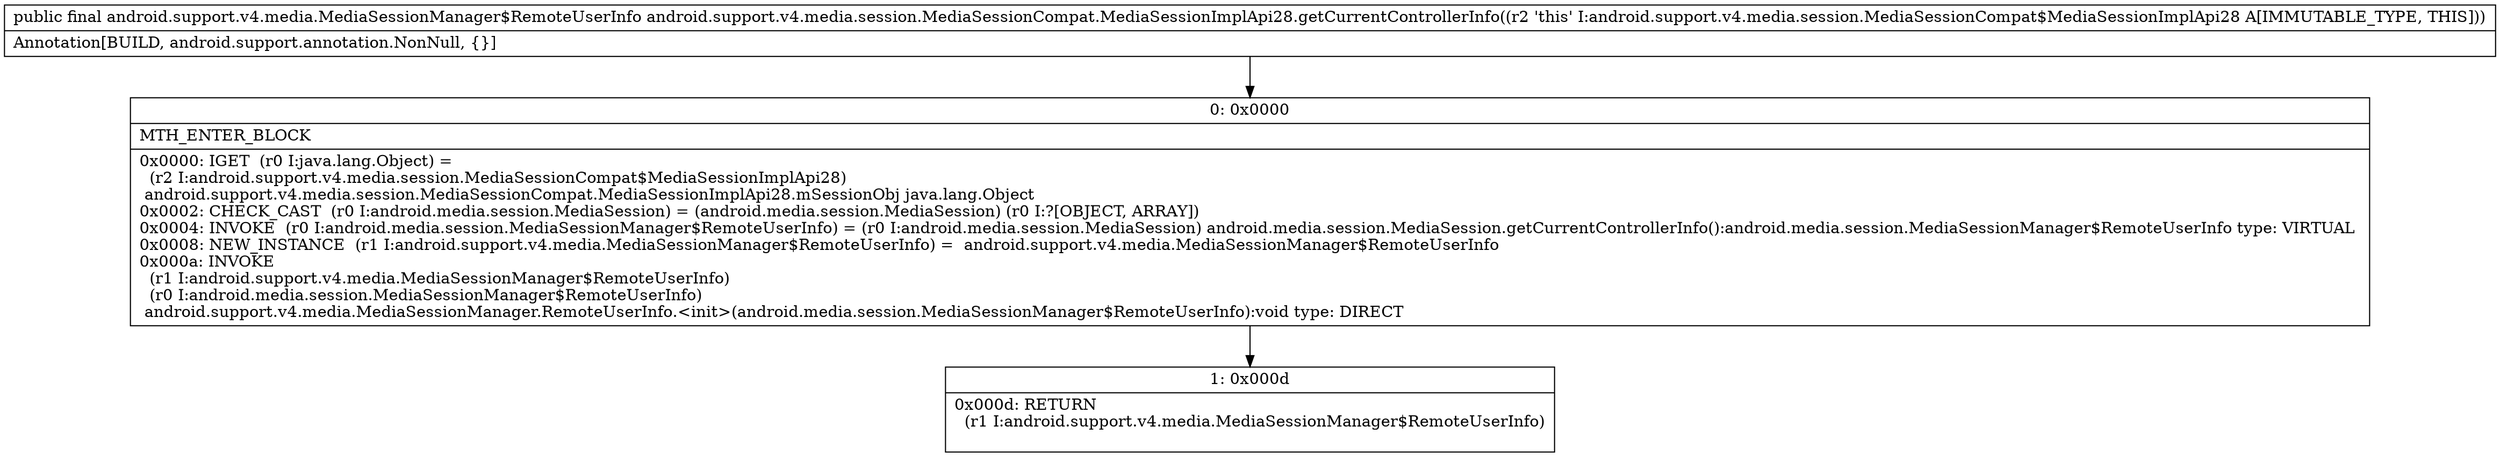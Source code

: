 digraph "CFG forandroid.support.v4.media.session.MediaSessionCompat.MediaSessionImplApi28.getCurrentControllerInfo()Landroid\/support\/v4\/media\/MediaSessionManager$RemoteUserInfo;" {
Node_0 [shape=record,label="{0\:\ 0x0000|MTH_ENTER_BLOCK\l|0x0000: IGET  (r0 I:java.lang.Object) = \l  (r2 I:android.support.v4.media.session.MediaSessionCompat$MediaSessionImplApi28)\l android.support.v4.media.session.MediaSessionCompat.MediaSessionImplApi28.mSessionObj java.lang.Object \l0x0002: CHECK_CAST  (r0 I:android.media.session.MediaSession) = (android.media.session.MediaSession) (r0 I:?[OBJECT, ARRAY]) \l0x0004: INVOKE  (r0 I:android.media.session.MediaSessionManager$RemoteUserInfo) = (r0 I:android.media.session.MediaSession) android.media.session.MediaSession.getCurrentControllerInfo():android.media.session.MediaSessionManager$RemoteUserInfo type: VIRTUAL \l0x0008: NEW_INSTANCE  (r1 I:android.support.v4.media.MediaSessionManager$RemoteUserInfo) =  android.support.v4.media.MediaSessionManager$RemoteUserInfo \l0x000a: INVOKE  \l  (r1 I:android.support.v4.media.MediaSessionManager$RemoteUserInfo)\l  (r0 I:android.media.session.MediaSessionManager$RemoteUserInfo)\l android.support.v4.media.MediaSessionManager.RemoteUserInfo.\<init\>(android.media.session.MediaSessionManager$RemoteUserInfo):void type: DIRECT \l}"];
Node_1 [shape=record,label="{1\:\ 0x000d|0x000d: RETURN  \l  (r1 I:android.support.v4.media.MediaSessionManager$RemoteUserInfo)\l \l}"];
MethodNode[shape=record,label="{public final android.support.v4.media.MediaSessionManager$RemoteUserInfo android.support.v4.media.session.MediaSessionCompat.MediaSessionImplApi28.getCurrentControllerInfo((r2 'this' I:android.support.v4.media.session.MediaSessionCompat$MediaSessionImplApi28 A[IMMUTABLE_TYPE, THIS]))  | Annotation[BUILD, android.support.annotation.NonNull, \{\}]\l}"];
MethodNode -> Node_0;
Node_0 -> Node_1;
}

